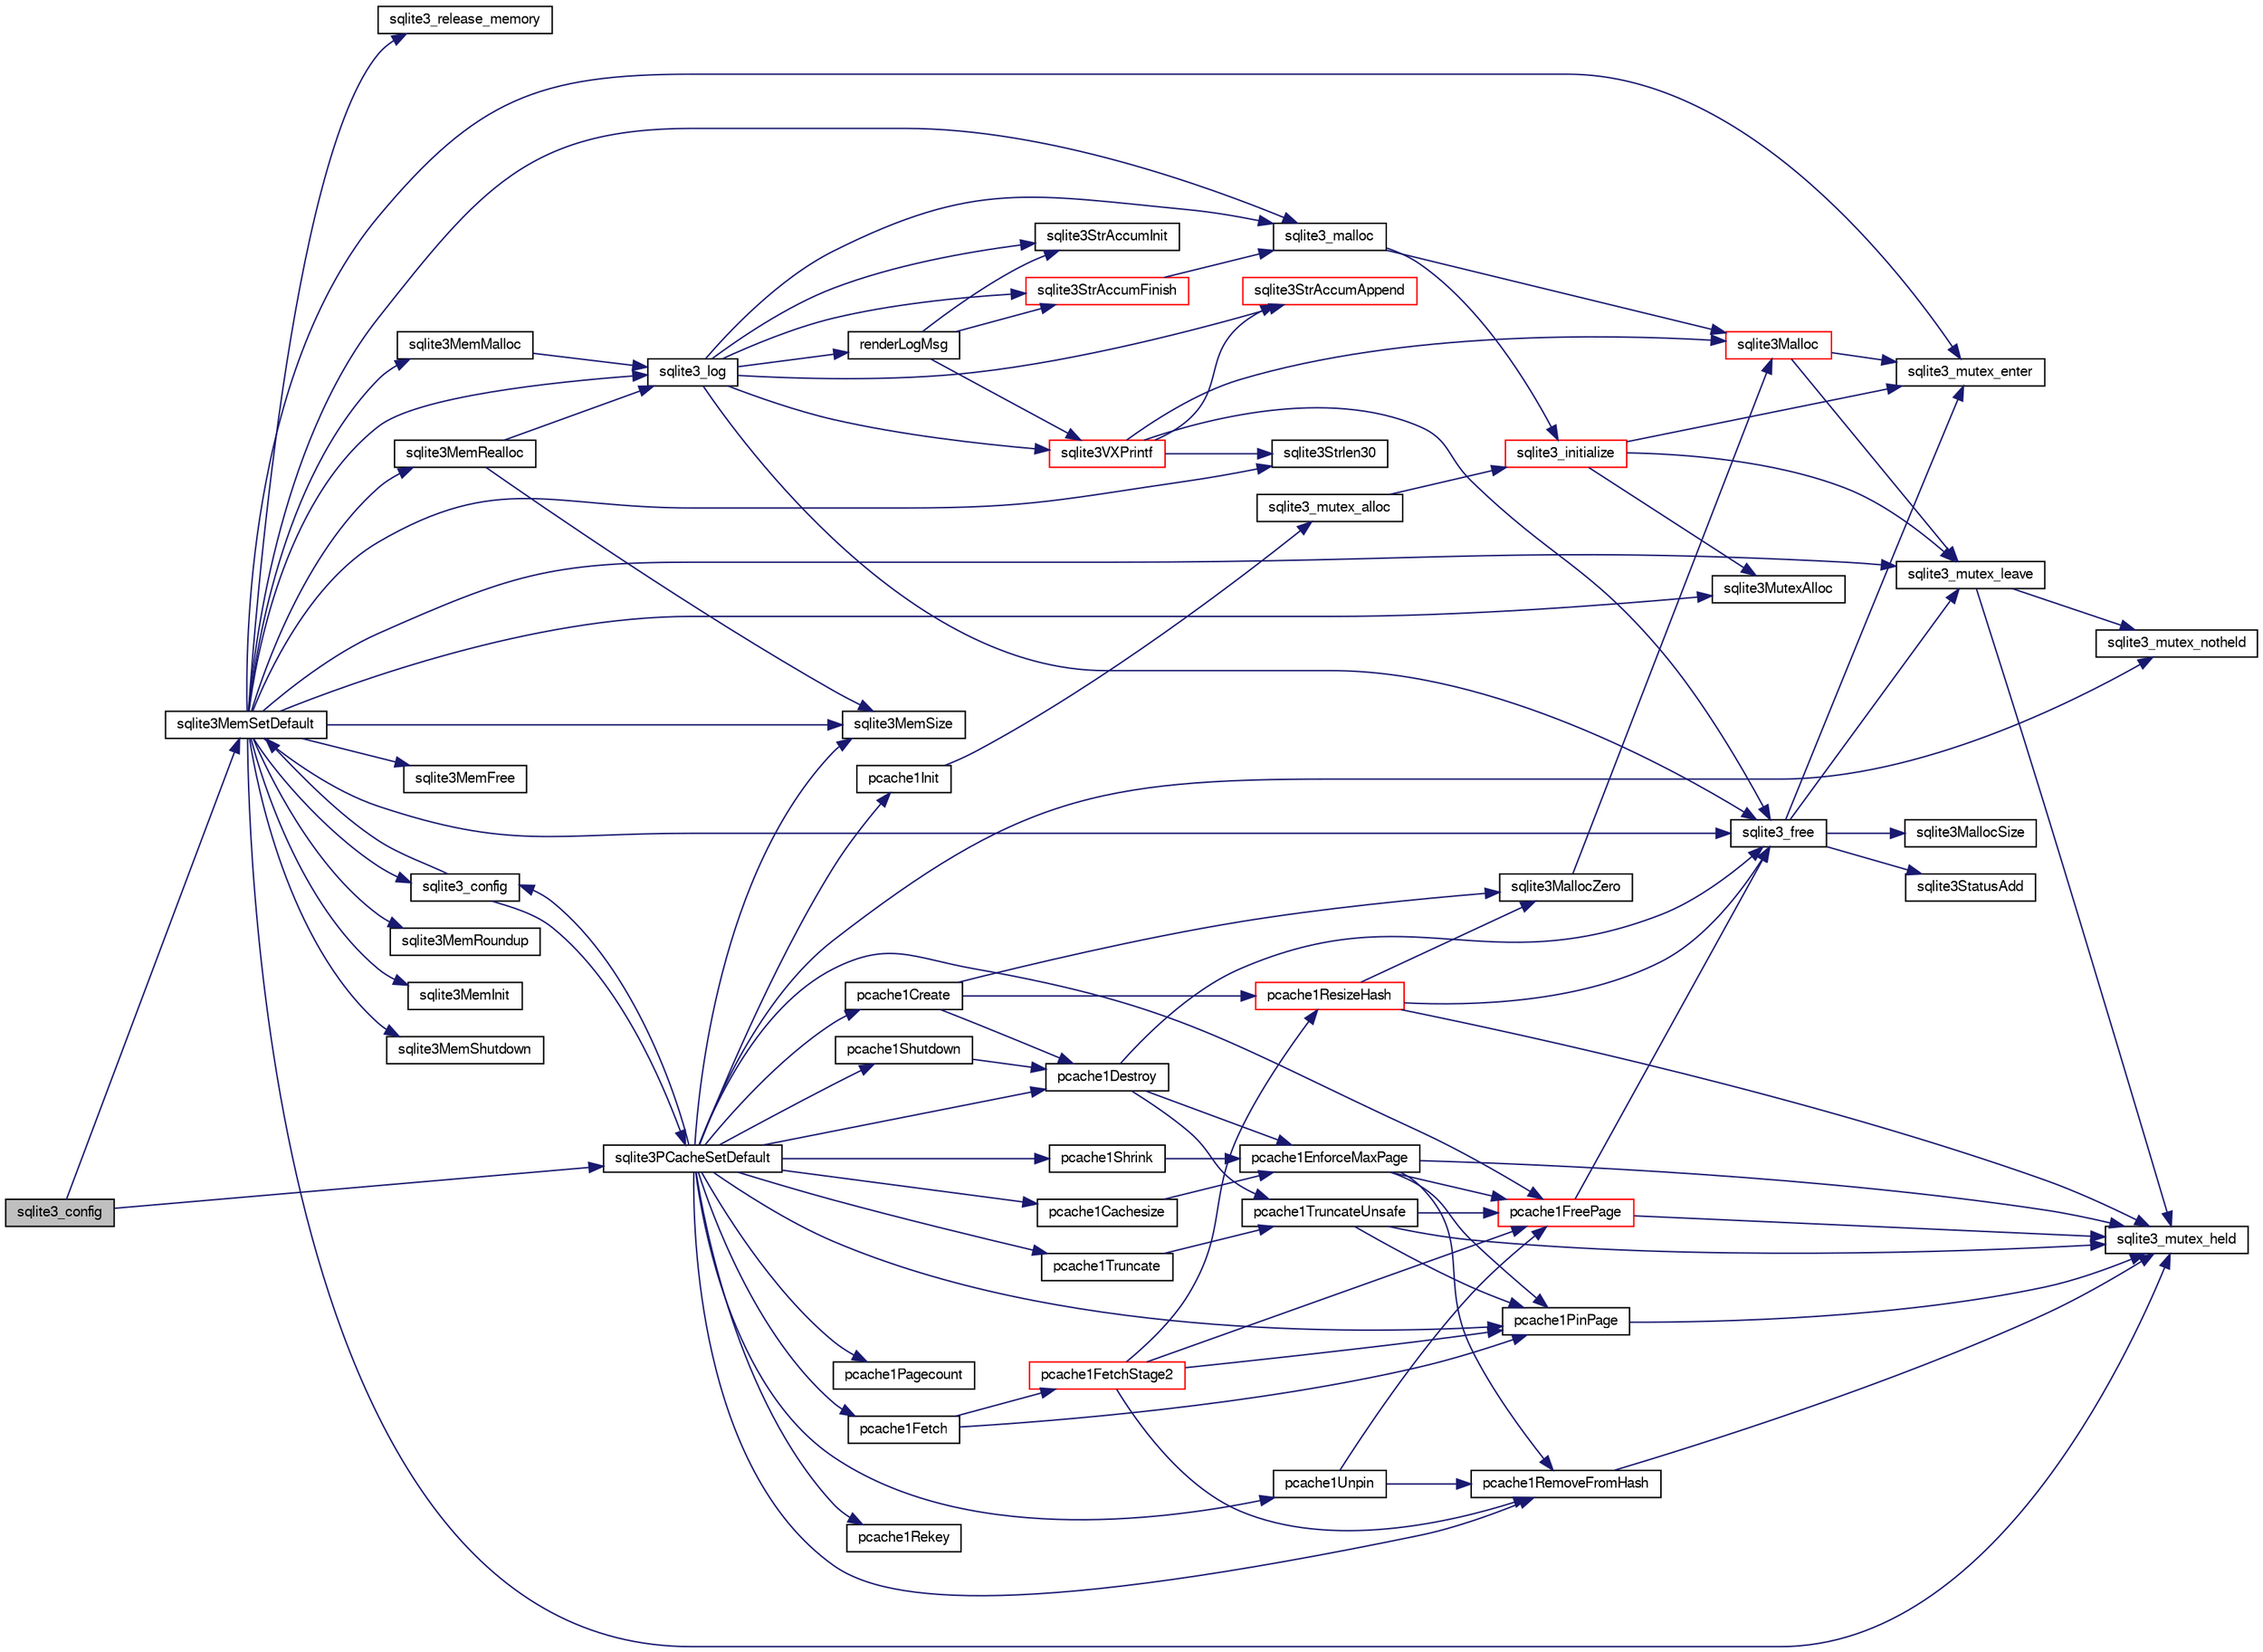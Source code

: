 digraph "sqlite3_config"
{
  edge [fontname="FreeSans",fontsize="10",labelfontname="FreeSans",labelfontsize="10"];
  node [fontname="FreeSans",fontsize="10",shape=record];
  rankdir="LR";
  Node23264 [label="sqlite3_config",height=0.2,width=0.4,color="black", fillcolor="grey75", style="filled", fontcolor="black"];
  Node23264 -> Node23265 [color="midnightblue",fontsize="10",style="solid",fontname="FreeSans"];
  Node23265 [label="sqlite3MemSetDefault",height=0.2,width=0.4,color="black", fillcolor="white", style="filled",URL="$sqlite3_8c.html#a162fbfd727e92c5f8f72625b5ff62549"];
  Node23265 -> Node23266 [color="midnightblue",fontsize="10",style="solid",fontname="FreeSans"];
  Node23266 [label="sqlite3MemMalloc",height=0.2,width=0.4,color="black", fillcolor="white", style="filled",URL="$sqlite3_8c.html#a53157f1a669f949332f44ca9f15c0a43"];
  Node23266 -> Node23267 [color="midnightblue",fontsize="10",style="solid",fontname="FreeSans"];
  Node23267 [label="sqlite3_log",height=0.2,width=0.4,color="black", fillcolor="white", style="filled",URL="$sqlite3_8c.html#a298c9699bf9c143662c6b1fec4b2dc3b"];
  Node23267 -> Node23268 [color="midnightblue",fontsize="10",style="solid",fontname="FreeSans"];
  Node23268 [label="renderLogMsg",height=0.2,width=0.4,color="black", fillcolor="white", style="filled",URL="$sqlite3_8c.html#a7a02b43ce0a27bb52085c7f446d115af"];
  Node23268 -> Node23269 [color="midnightblue",fontsize="10",style="solid",fontname="FreeSans"];
  Node23269 [label="sqlite3StrAccumInit",height=0.2,width=0.4,color="black", fillcolor="white", style="filled",URL="$sqlite3_8c.html#aabf95e113b9d54d519cd15a56215f560"];
  Node23268 -> Node23270 [color="midnightblue",fontsize="10",style="solid",fontname="FreeSans"];
  Node23270 [label="sqlite3VXPrintf",height=0.2,width=0.4,color="red", fillcolor="white", style="filled",URL="$sqlite3_8c.html#a63c25806c9bd4a2b76f9a0eb232c6bde"];
  Node23270 -> Node23271 [color="midnightblue",fontsize="10",style="solid",fontname="FreeSans"];
  Node23271 [label="sqlite3StrAccumAppend",height=0.2,width=0.4,color="red", fillcolor="white", style="filled",URL="$sqlite3_8c.html#a56664fa33def33c5a5245b623441d5e0"];
  Node23270 -> Node23289 [color="midnightblue",fontsize="10",style="solid",fontname="FreeSans"];
  Node23289 [label="sqlite3Malloc",height=0.2,width=0.4,color="red", fillcolor="white", style="filled",URL="$sqlite3_8c.html#a361a2eaa846b1885f123abe46f5d8b2b"];
  Node23289 -> Node23283 [color="midnightblue",fontsize="10",style="solid",fontname="FreeSans"];
  Node23283 [label="sqlite3_mutex_enter",height=0.2,width=0.4,color="black", fillcolor="white", style="filled",URL="$sqlite3_8c.html#a1c12cde690bd89f104de5cbad12a6bf5"];
  Node23289 -> Node23285 [color="midnightblue",fontsize="10",style="solid",fontname="FreeSans"];
  Node23285 [label="sqlite3_mutex_leave",height=0.2,width=0.4,color="black", fillcolor="white", style="filled",URL="$sqlite3_8c.html#a5838d235601dbd3c1fa993555c6bcc93"];
  Node23285 -> Node23277 [color="midnightblue",fontsize="10",style="solid",fontname="FreeSans"];
  Node23277 [label="sqlite3_mutex_held",height=0.2,width=0.4,color="black", fillcolor="white", style="filled",URL="$sqlite3_8c.html#acf77da68932b6bc163c5e68547ecc3e7"];
  Node23285 -> Node23286 [color="midnightblue",fontsize="10",style="solid",fontname="FreeSans"];
  Node23286 [label="sqlite3_mutex_notheld",height=0.2,width=0.4,color="black", fillcolor="white", style="filled",URL="$sqlite3_8c.html#a83967c837c1c000d3b5adcfaa688f5dc"];
  Node23270 -> Node23342 [color="midnightblue",fontsize="10",style="solid",fontname="FreeSans"];
  Node23342 [label="sqlite3Strlen30",height=0.2,width=0.4,color="black", fillcolor="white", style="filled",URL="$sqlite3_8c.html#a3dcd80ba41f1a308193dee74857b62a7"];
  Node23270 -> Node23282 [color="midnightblue",fontsize="10",style="solid",fontname="FreeSans"];
  Node23282 [label="sqlite3_free",height=0.2,width=0.4,color="black", fillcolor="white", style="filled",URL="$sqlite3_8c.html#a6552349e36a8a691af5487999ab09519"];
  Node23282 -> Node23283 [color="midnightblue",fontsize="10",style="solid",fontname="FreeSans"];
  Node23282 -> Node23284 [color="midnightblue",fontsize="10",style="solid",fontname="FreeSans"];
  Node23284 [label="sqlite3StatusAdd",height=0.2,width=0.4,color="black", fillcolor="white", style="filled",URL="$sqlite3_8c.html#afa029f93586aeab4cc85360905dae9cd"];
  Node23282 -> Node23280 [color="midnightblue",fontsize="10",style="solid",fontname="FreeSans"];
  Node23280 [label="sqlite3MallocSize",height=0.2,width=0.4,color="black", fillcolor="white", style="filled",URL="$sqlite3_8c.html#acf5d2a5f35270bafb050bd2def576955"];
  Node23282 -> Node23285 [color="midnightblue",fontsize="10",style="solid",fontname="FreeSans"];
  Node23268 -> Node23340 [color="midnightblue",fontsize="10",style="solid",fontname="FreeSans"];
  Node23340 [label="sqlite3StrAccumFinish",height=0.2,width=0.4,color="red", fillcolor="white", style="filled",URL="$sqlite3_8c.html#adb7f26b10ac1b847db6f000ef4c2e2ba"];
  Node23340 -> Node23341 [color="midnightblue",fontsize="10",style="solid",fontname="FreeSans"];
  Node23341 [label="sqlite3_malloc",height=0.2,width=0.4,color="black", fillcolor="white", style="filled",URL="$sqlite3_8c.html#ac79dba55fc32b6a840cf5a9769bce7cd"];
  Node23341 -> Node23295 [color="midnightblue",fontsize="10",style="solid",fontname="FreeSans"];
  Node23295 [label="sqlite3_initialize",height=0.2,width=0.4,color="red", fillcolor="white", style="filled",URL="$sqlite3_8c.html#ab0c0ee2d5d4cf8b28e9572296a8861df"];
  Node23295 -> Node23314 [color="midnightblue",fontsize="10",style="solid",fontname="FreeSans"];
  Node23314 [label="sqlite3MutexAlloc",height=0.2,width=0.4,color="black", fillcolor="white", style="filled",URL="$sqlite3_8c.html#a0e3f432ee581f6876b590e7ad7e84e19"];
  Node23295 -> Node23283 [color="midnightblue",fontsize="10",style="solid",fontname="FreeSans"];
  Node23295 -> Node23285 [color="midnightblue",fontsize="10",style="solid",fontname="FreeSans"];
  Node23341 -> Node23289 [color="midnightblue",fontsize="10",style="solid",fontname="FreeSans"];
  Node23267 -> Node23269 [color="midnightblue",fontsize="10",style="solid",fontname="FreeSans"];
  Node23267 -> Node23270 [color="midnightblue",fontsize="10",style="solid",fontname="FreeSans"];
  Node23267 -> Node23340 [color="midnightblue",fontsize="10",style="solid",fontname="FreeSans"];
  Node23267 -> Node23341 [color="midnightblue",fontsize="10",style="solid",fontname="FreeSans"];
  Node23267 -> Node23282 [color="midnightblue",fontsize="10",style="solid",fontname="FreeSans"];
  Node23267 -> Node23271 [color="midnightblue",fontsize="10",style="solid",fontname="FreeSans"];
  Node23265 -> Node23515 [color="midnightblue",fontsize="10",style="solid",fontname="FreeSans"];
  Node23515 [label="sqlite3MemFree",height=0.2,width=0.4,color="black", fillcolor="white", style="filled",URL="$sqlite3_8c.html#a4198492989c7a427e3d704c06058850a"];
  Node23265 -> Node23516 [color="midnightblue",fontsize="10",style="solid",fontname="FreeSans"];
  Node23516 [label="sqlite3MemRealloc",height=0.2,width=0.4,color="black", fillcolor="white", style="filled",URL="$sqlite3_8c.html#addd043cc5742c3b0cf536763cd4e6948"];
  Node23516 -> Node23267 [color="midnightblue",fontsize="10",style="solid",fontname="FreeSans"];
  Node23516 -> Node23517 [color="midnightblue",fontsize="10",style="solid",fontname="FreeSans"];
  Node23517 [label="sqlite3MemSize",height=0.2,width=0.4,color="black", fillcolor="white", style="filled",URL="$sqlite3_8c.html#a564962938d56643e999de431c190f937"];
  Node23265 -> Node23517 [color="midnightblue",fontsize="10",style="solid",fontname="FreeSans"];
  Node23265 -> Node23518 [color="midnightblue",fontsize="10",style="solid",fontname="FreeSans"];
  Node23518 [label="sqlite3MemRoundup",height=0.2,width=0.4,color="black", fillcolor="white", style="filled",URL="$sqlite3_8c.html#ac9d66a2d2d224dfafcf6a49d48436ddc"];
  Node23265 -> Node23519 [color="midnightblue",fontsize="10",style="solid",fontname="FreeSans"];
  Node23519 [label="sqlite3MemInit",height=0.2,width=0.4,color="black", fillcolor="white", style="filled",URL="$sqlite3_8c.html#a1ec61c1becf036ba7fcb571ae51300af"];
  Node23265 -> Node23520 [color="midnightblue",fontsize="10",style="solid",fontname="FreeSans"];
  Node23520 [label="sqlite3MemShutdown",height=0.2,width=0.4,color="black", fillcolor="white", style="filled",URL="$sqlite3_8c.html#a934531b3f7c4743196f453ce6db028dc"];
  Node23265 -> Node23521 [color="midnightblue",fontsize="10",style="solid",fontname="FreeSans"];
  Node23521 [label="sqlite3_config",height=0.2,width=0.4,color="black", fillcolor="white", style="filled",URL="$sqlite3_8c.html#a74ad420b6f26bc06a04ff6ecec8a8c91"];
  Node23521 -> Node23265 [color="midnightblue",fontsize="10",style="solid",fontname="FreeSans"];
  Node23521 -> Node23500 [color="midnightblue",fontsize="10",style="solid",fontname="FreeSans"];
  Node23500 [label="sqlite3PCacheSetDefault",height=0.2,width=0.4,color="black", fillcolor="white", style="filled",URL="$sqlite3_8c.html#a91974afe7709a742451438556ee0c70c"];
  Node23500 -> Node23501 [color="midnightblue",fontsize="10",style="solid",fontname="FreeSans"];
  Node23501 [label="pcache1Init",height=0.2,width=0.4,color="black", fillcolor="white", style="filled",URL="$sqlite3_8c.html#a05e9c1daf3dd812db1d769b69b20e069"];
  Node23501 -> Node23502 [color="midnightblue",fontsize="10",style="solid",fontname="FreeSans"];
  Node23502 [label="sqlite3_mutex_alloc",height=0.2,width=0.4,color="black", fillcolor="white", style="filled",URL="$sqlite3_8c.html#a8901f723153246da34f86e0844cbadaa"];
  Node23502 -> Node23295 [color="midnightblue",fontsize="10",style="solid",fontname="FreeSans"];
  Node23500 -> Node23503 [color="midnightblue",fontsize="10",style="solid",fontname="FreeSans"];
  Node23503 [label="pcache1Shutdown",height=0.2,width=0.4,color="black", fillcolor="white", style="filled",URL="$sqlite3_8c.html#a707b7714a99d68e6858d4305b2a02579"];
  Node23503 -> Node23504 [color="midnightblue",fontsize="10",style="solid",fontname="FreeSans"];
  Node23504 [label="pcache1Destroy",height=0.2,width=0.4,color="black", fillcolor="white", style="filled",URL="$sqlite3_8c.html#af128220dedcda78a71f3283ece247258"];
  Node23504 -> Node23505 [color="midnightblue",fontsize="10",style="solid",fontname="FreeSans"];
  Node23505 [label="pcache1TruncateUnsafe",height=0.2,width=0.4,color="black", fillcolor="white", style="filled",URL="$sqlite3_8c.html#a95d9a0e421b47a80bd282a8b68929210"];
  Node23505 -> Node23277 [color="midnightblue",fontsize="10",style="solid",fontname="FreeSans"];
  Node23505 -> Node23506 [color="midnightblue",fontsize="10",style="solid",fontname="FreeSans"];
  Node23506 [label="pcache1PinPage",height=0.2,width=0.4,color="black", fillcolor="white", style="filled",URL="$sqlite3_8c.html#a8c56f8763581386fa892a46f77c8d684"];
  Node23506 -> Node23277 [color="midnightblue",fontsize="10",style="solid",fontname="FreeSans"];
  Node23505 -> Node23507 [color="midnightblue",fontsize="10",style="solid",fontname="FreeSans"];
  Node23507 [label="pcache1FreePage",height=0.2,width=0.4,color="red", fillcolor="white", style="filled",URL="$sqlite3_8c.html#aa3f573a706805bb81ef72ff65ffcdb79"];
  Node23507 -> Node23277 [color="midnightblue",fontsize="10",style="solid",fontname="FreeSans"];
  Node23507 -> Node23282 [color="midnightblue",fontsize="10",style="solid",fontname="FreeSans"];
  Node23504 -> Node23509 [color="midnightblue",fontsize="10",style="solid",fontname="FreeSans"];
  Node23509 [label="pcache1EnforceMaxPage",height=0.2,width=0.4,color="black", fillcolor="white", style="filled",URL="$sqlite3_8c.html#a984a14dae7f8f146ca82b94f587a1389"];
  Node23509 -> Node23277 [color="midnightblue",fontsize="10",style="solid",fontname="FreeSans"];
  Node23509 -> Node23506 [color="midnightblue",fontsize="10",style="solid",fontname="FreeSans"];
  Node23509 -> Node23510 [color="midnightblue",fontsize="10",style="solid",fontname="FreeSans"];
  Node23510 [label="pcache1RemoveFromHash",height=0.2,width=0.4,color="black", fillcolor="white", style="filled",URL="$sqlite3_8c.html#a1b58eae8a9fe64c0c817a74a2ac7ad41"];
  Node23510 -> Node23277 [color="midnightblue",fontsize="10",style="solid",fontname="FreeSans"];
  Node23509 -> Node23507 [color="midnightblue",fontsize="10",style="solid",fontname="FreeSans"];
  Node23504 -> Node23282 [color="midnightblue",fontsize="10",style="solid",fontname="FreeSans"];
  Node23500 -> Node23511 [color="midnightblue",fontsize="10",style="solid",fontname="FreeSans"];
  Node23511 [label="pcache1Create",height=0.2,width=0.4,color="black", fillcolor="white", style="filled",URL="$sqlite3_8c.html#a44cfeb7ecaf2b6aa54934d3deaee8919"];
  Node23511 -> Node23301 [color="midnightblue",fontsize="10",style="solid",fontname="FreeSans"];
  Node23301 [label="sqlite3MallocZero",height=0.2,width=0.4,color="black", fillcolor="white", style="filled",URL="$sqlite3_8c.html#ab3e07a30b9b5471f9f5e8f9cb7229934"];
  Node23301 -> Node23289 [color="midnightblue",fontsize="10",style="solid",fontname="FreeSans"];
  Node23511 -> Node23512 [color="midnightblue",fontsize="10",style="solid",fontname="FreeSans"];
  Node23512 [label="pcache1ResizeHash",height=0.2,width=0.4,color="red", fillcolor="white", style="filled",URL="$sqlite3_8c.html#a7795922581c79a689c6e954dad69c037"];
  Node23512 -> Node23277 [color="midnightblue",fontsize="10",style="solid",fontname="FreeSans"];
  Node23512 -> Node23301 [color="midnightblue",fontsize="10",style="solid",fontname="FreeSans"];
  Node23512 -> Node23282 [color="midnightblue",fontsize="10",style="solid",fontname="FreeSans"];
  Node23511 -> Node23504 [color="midnightblue",fontsize="10",style="solid",fontname="FreeSans"];
  Node23500 -> Node23522 [color="midnightblue",fontsize="10",style="solid",fontname="FreeSans"];
  Node23522 [label="pcache1Cachesize",height=0.2,width=0.4,color="black", fillcolor="white", style="filled",URL="$sqlite3_8c.html#a071ef90a5e389826abcea7883ff2cd05"];
  Node23522 -> Node23509 [color="midnightblue",fontsize="10",style="solid",fontname="FreeSans"];
  Node23500 -> Node23523 [color="midnightblue",fontsize="10",style="solid",fontname="FreeSans"];
  Node23523 [label="pcache1Pagecount",height=0.2,width=0.4,color="black", fillcolor="white", style="filled",URL="$sqlite3_8c.html#aad313c3d8464ce3154a2a31409c5c625"];
  Node23500 -> Node23524 [color="midnightblue",fontsize="10",style="solid",fontname="FreeSans"];
  Node23524 [label="pcache1Fetch",height=0.2,width=0.4,color="black", fillcolor="white", style="filled",URL="$sqlite3_8c.html#a745bc37e2a945b10e6b23a6fe6c35411"];
  Node23524 -> Node23506 [color="midnightblue",fontsize="10",style="solid",fontname="FreeSans"];
  Node23524 -> Node23525 [color="midnightblue",fontsize="10",style="solid",fontname="FreeSans"];
  Node23525 [label="pcache1FetchStage2",height=0.2,width=0.4,color="red", fillcolor="white", style="filled",URL="$sqlite3_8c.html#a30a4ee80ec88f9eb4ade1424d99585b5"];
  Node23525 -> Node23512 [color="midnightblue",fontsize="10",style="solid",fontname="FreeSans"];
  Node23525 -> Node23510 [color="midnightblue",fontsize="10",style="solid",fontname="FreeSans"];
  Node23525 -> Node23506 [color="midnightblue",fontsize="10",style="solid",fontname="FreeSans"];
  Node23525 -> Node23507 [color="midnightblue",fontsize="10",style="solid",fontname="FreeSans"];
  Node23500 -> Node23530 [color="midnightblue",fontsize="10",style="solid",fontname="FreeSans"];
  Node23530 [label="pcache1Unpin",height=0.2,width=0.4,color="black", fillcolor="white", style="filled",URL="$sqlite3_8c.html#a5f9a5ef3862388dc0b104f9efea3f8c5"];
  Node23530 -> Node23510 [color="midnightblue",fontsize="10",style="solid",fontname="FreeSans"];
  Node23530 -> Node23507 [color="midnightblue",fontsize="10",style="solid",fontname="FreeSans"];
  Node23500 -> Node23531 [color="midnightblue",fontsize="10",style="solid",fontname="FreeSans"];
  Node23531 [label="pcache1Rekey",height=0.2,width=0.4,color="black", fillcolor="white", style="filled",URL="$sqlite3_8c.html#af4b8e7f81a3c3379d34aa2060102fcfe"];
  Node23500 -> Node23532 [color="midnightblue",fontsize="10",style="solid",fontname="FreeSans"];
  Node23532 [label="pcache1Truncate",height=0.2,width=0.4,color="black", fillcolor="white", style="filled",URL="$sqlite3_8c.html#ab21c5f71467aa7cfe1d1da105ecab289"];
  Node23532 -> Node23505 [color="midnightblue",fontsize="10",style="solid",fontname="FreeSans"];
  Node23500 -> Node23504 [color="midnightblue",fontsize="10",style="solid",fontname="FreeSans"];
  Node23500 -> Node23533 [color="midnightblue",fontsize="10",style="solid",fontname="FreeSans"];
  Node23533 [label="pcache1Shrink",height=0.2,width=0.4,color="black", fillcolor="white", style="filled",URL="$sqlite3_8c.html#a7f62f5f6d03ab88020fa8e2ab80ca38e"];
  Node23533 -> Node23509 [color="midnightblue",fontsize="10",style="solid",fontname="FreeSans"];
  Node23500 -> Node23521 [color="midnightblue",fontsize="10",style="solid",fontname="FreeSans"];
  Node23500 -> Node23286 [color="midnightblue",fontsize="10",style="solid",fontname="FreeSans"];
  Node23500 -> Node23517 [color="midnightblue",fontsize="10",style="solid",fontname="FreeSans"];
  Node23500 -> Node23506 [color="midnightblue",fontsize="10",style="solid",fontname="FreeSans"];
  Node23500 -> Node23510 [color="midnightblue",fontsize="10",style="solid",fontname="FreeSans"];
  Node23500 -> Node23507 [color="midnightblue",fontsize="10",style="solid",fontname="FreeSans"];
  Node23265 -> Node23314 [color="midnightblue",fontsize="10",style="solid",fontname="FreeSans"];
  Node23265 -> Node23283 [color="midnightblue",fontsize="10",style="solid",fontname="FreeSans"];
  Node23265 -> Node23285 [color="midnightblue",fontsize="10",style="solid",fontname="FreeSans"];
  Node23265 -> Node23342 [color="midnightblue",fontsize="10",style="solid",fontname="FreeSans"];
  Node23265 -> Node23277 [color="midnightblue",fontsize="10",style="solid",fontname="FreeSans"];
  Node23265 -> Node23546 [color="midnightblue",fontsize="10",style="solid",fontname="FreeSans"];
  Node23546 [label="sqlite3_release_memory",height=0.2,width=0.4,color="black", fillcolor="white", style="filled",URL="$sqlite3_8c.html#a91037e7ef182e008677dae146e15cf92"];
  Node23265 -> Node23341 [color="midnightblue",fontsize="10",style="solid",fontname="FreeSans"];
  Node23265 -> Node23282 [color="midnightblue",fontsize="10",style="solid",fontname="FreeSans"];
  Node23265 -> Node23267 [color="midnightblue",fontsize="10",style="solid",fontname="FreeSans"];
  Node23264 -> Node23500 [color="midnightblue",fontsize="10",style="solid",fontname="FreeSans"];
}
